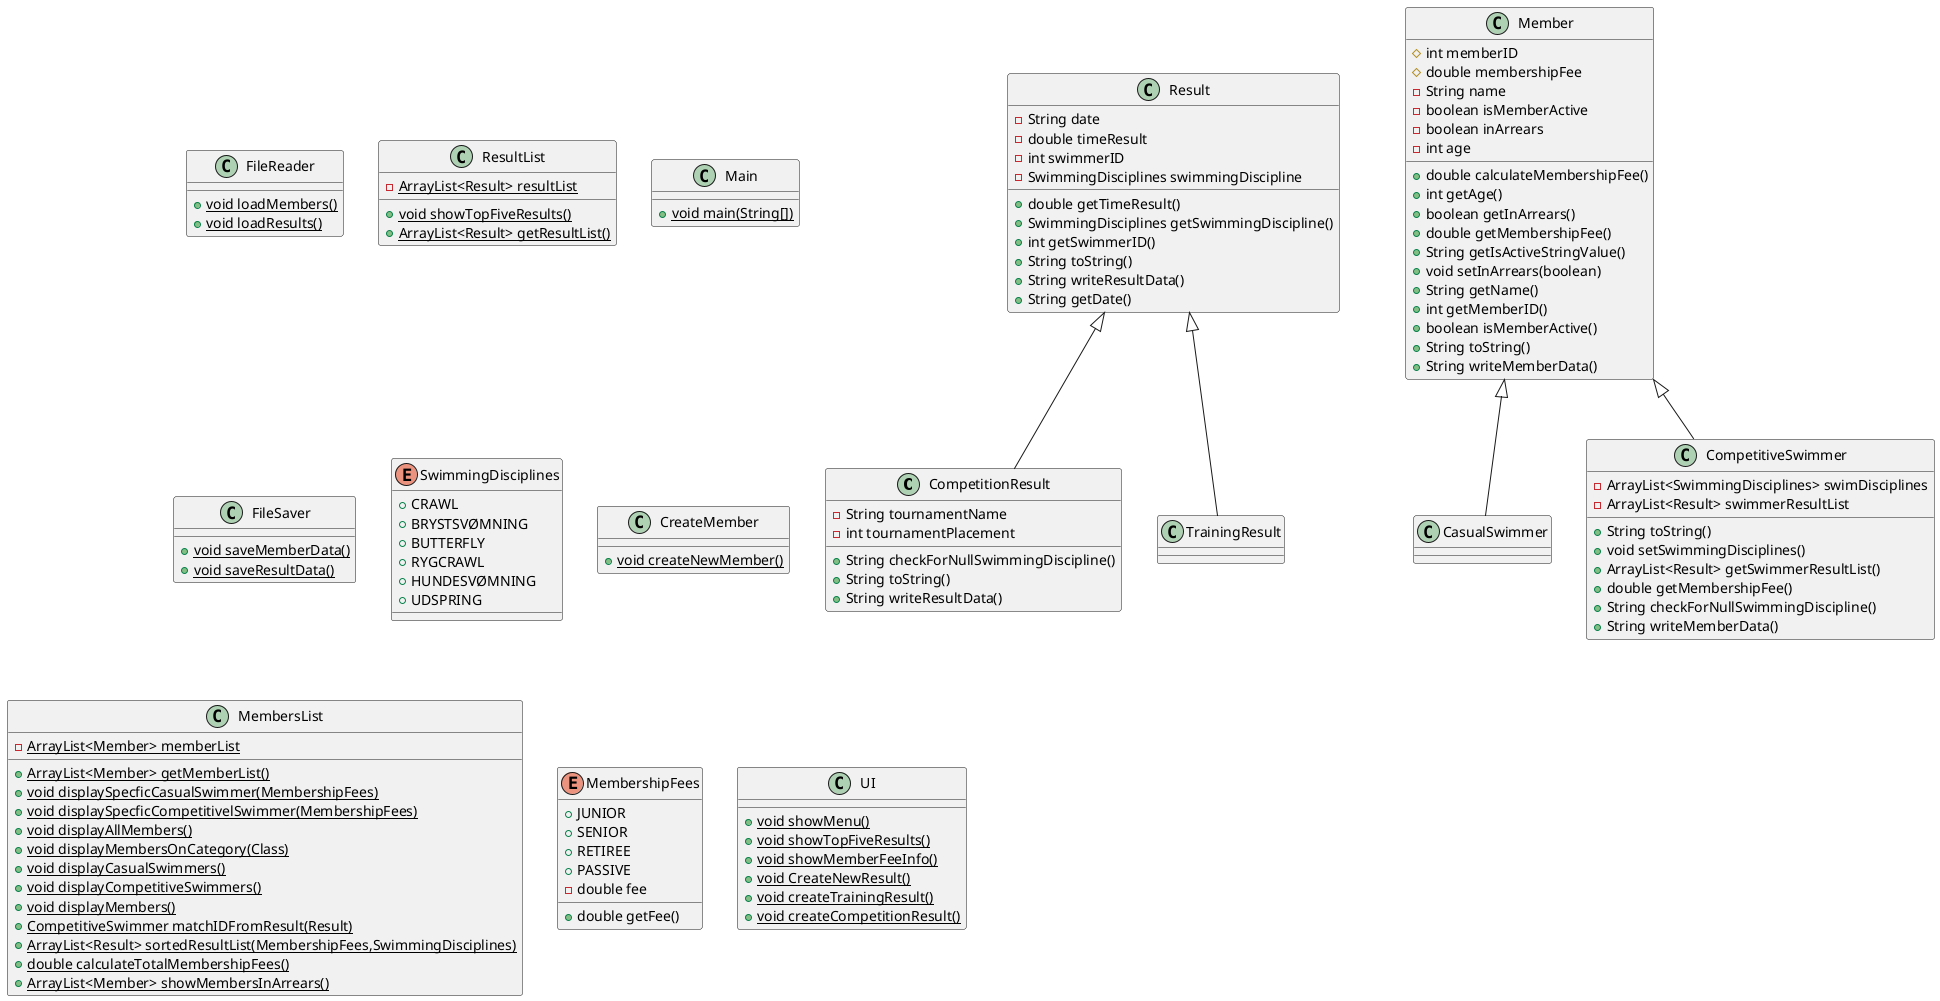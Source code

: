 @startuml
class CompetitionResult {
- String tournamentName
- int tournamentPlacement
+ String checkForNullSwimmingDiscipline()
+ String toString()
+ String writeResultData()
}


class CasualSwimmer {
}
class FileReader {
+ {static} void loadMembers()
+ {static} void loadResults()
}

class ResultList {
- {static} ArrayList<Result> resultList
+ {static} void showTopFiveResults()
+ {static} ArrayList<Result> getResultList()
}


class Main {
+ {static} void main(String[])
}

class FileSaver {
+ {static} void saveMemberData()
+ {static} void saveResultData()
}

enum SwimmingDisciplines {
+  CRAWL
+  BRYSTSVØMNING
+  BUTTERFLY
+  RYGCRAWL
+  HUNDESVØMNING
+  UDSPRING
}

class Member {
# int memberID
# double membershipFee
- String name
- boolean isMemberActive
- boolean inArrears
- int age
+ double calculateMembershipFee()
+ int getAge()
+ boolean getInArrears()
+ double getMembershipFee()
+ String getIsActiveStringValue()
+ void setInArrears(boolean)
+ String getName()
+ int getMemberID()
+ boolean isMemberActive()
+ String toString()
+ String writeMemberData()
}


class Result {
- String date
- double timeResult
- int swimmerID
- SwimmingDisciplines swimmingDiscipline
+ double getTimeResult()
+ SwimmingDisciplines getSwimmingDiscipline()
+ int getSwimmerID()
+ String toString()
+ String writeResultData()
+ String getDate()
}


class TrainingResult {
}
class CreateMember {
+ {static} void createNewMember()
}

class MembersList {
- {static} ArrayList<Member> memberList
+ {static} ArrayList<Member> getMemberList()
+ {static} void displaySpecficCasualSwimmer(MembershipFees)
+ {static} void displaySpecficCompetitivelSwimmer(MembershipFees)
+ {static} void displayAllMembers()
+ {static} void displayMembersOnCategory(Class)
+ {static} void displayCasualSwimmers()
+ {static} void displayCompetitiveSwimmers()
+ {static} void displayMembers()
+ {static} CompetitiveSwimmer matchIDFromResult(Result)
+ {static} ArrayList<Result> sortedResultList(MembershipFees,SwimmingDisciplines)
+ {static} double calculateTotalMembershipFees()
+ {static} ArrayList<Member> showMembersInArrears()
}


enum MembershipFees {
+  JUNIOR
+  SENIOR
+  RETIREE
+  PASSIVE
- double fee
+ double getFee()
}


class UI {
+ {static} void showMenu()
+ {static} void showTopFiveResults()
+ {static} void showMemberFeeInfo()
+ {static} void CreateNewResult()
+ {static} void createTrainingResult()
+ {static} void createCompetitionResult()
}

class CompetitiveSwimmer {
- ArrayList<SwimmingDisciplines> swimDisciplines
- ArrayList<Result> swimmerResultList
+ String toString()
+ void setSwimmingDisciplines()
+ ArrayList<Result> getSwimmerResultList()
+ double getMembershipFee()
+ String checkForNullSwimmingDiscipline()
+ String writeMemberData()
}




Result <|-- CompetitionResult
Member <|-- CasualSwimmer
Result <|-- TrainingResult
Member <|-- CompetitiveSwimmer
@enduml